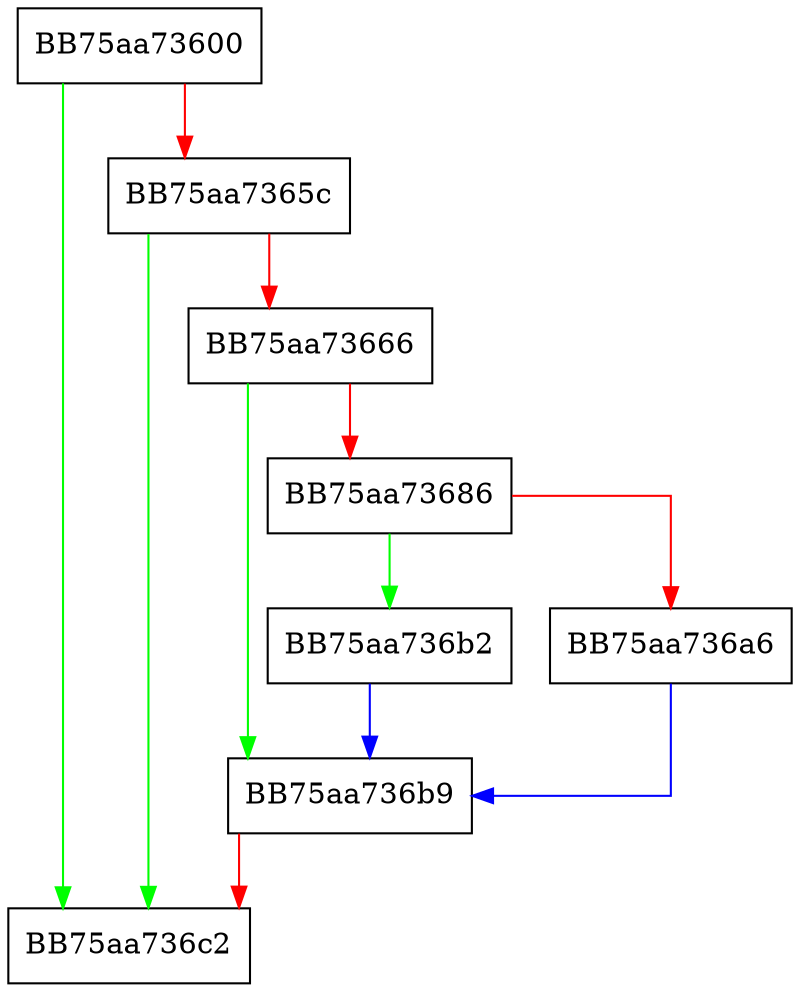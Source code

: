 digraph NTDLL_DLL_VFS_GetHandle {
  node [shape="box"];
  graph [splines=ortho];
  BB75aa73600 -> BB75aa736c2 [color="green"];
  BB75aa73600 -> BB75aa7365c [color="red"];
  BB75aa7365c -> BB75aa736c2 [color="green"];
  BB75aa7365c -> BB75aa73666 [color="red"];
  BB75aa73666 -> BB75aa736b9 [color="green"];
  BB75aa73666 -> BB75aa73686 [color="red"];
  BB75aa73686 -> BB75aa736b2 [color="green"];
  BB75aa73686 -> BB75aa736a6 [color="red"];
  BB75aa736a6 -> BB75aa736b9 [color="blue"];
  BB75aa736b2 -> BB75aa736b9 [color="blue"];
  BB75aa736b9 -> BB75aa736c2 [color="red"];
}